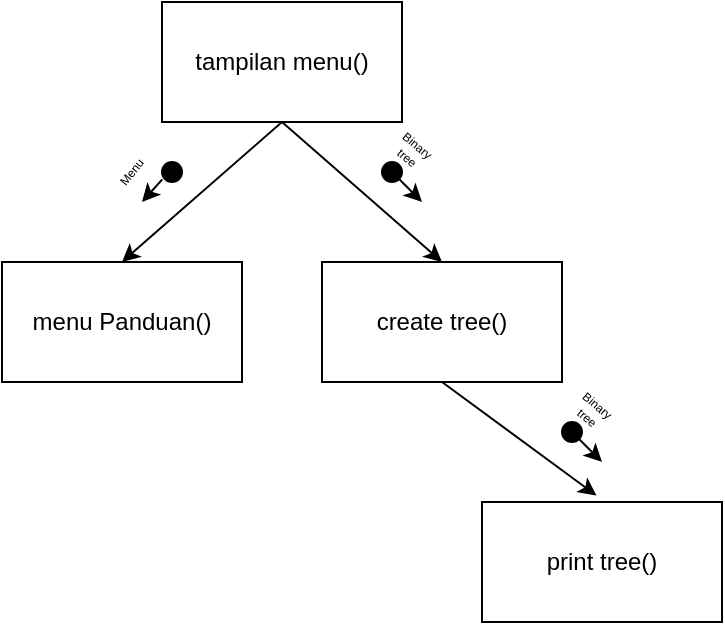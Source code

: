 <mxfile version="21.2.3" type="device">
  <diagram name="Page-1" id="9tM2IG21wUiqUrihaL9M">
    <mxGraphModel dx="518" dy="255" grid="1" gridSize="10" guides="1" tooltips="1" connect="1" arrows="1" fold="1" page="1" pageScale="1" pageWidth="827" pageHeight="1169" background="#ffffff" math="0" shadow="0">
      <root>
        <mxCell id="0" />
        <mxCell id="1" parent="0" />
        <mxCell id="4mB_eWu22lH8mbVMO2Ji-12" value="tampilan menu()" style="rounded=0;whiteSpace=wrap;html=1;" vertex="1" parent="1">
          <mxGeometry x="360" y="30" width="120" height="60" as="geometry" />
        </mxCell>
        <mxCell id="4mB_eWu22lH8mbVMO2Ji-13" value="create tree()" style="rounded=0;whiteSpace=wrap;html=1;" vertex="1" parent="1">
          <mxGeometry x="440" y="160" width="120" height="60" as="geometry" />
        </mxCell>
        <mxCell id="4mB_eWu22lH8mbVMO2Ji-14" value="menu Panduan()" style="rounded=0;whiteSpace=wrap;html=1;" vertex="1" parent="1">
          <mxGeometry x="280" y="160" width="120" height="60" as="geometry" />
        </mxCell>
        <mxCell id="4mB_eWu22lH8mbVMO2Ji-16" value="" style="endArrow=classic;html=1;rounded=0;entryX=0.5;entryY=0;entryDx=0;entryDy=0;exitX=0.5;exitY=1;exitDx=0;exitDy=0;" edge="1" parent="1" source="4mB_eWu22lH8mbVMO2Ji-12" target="4mB_eWu22lH8mbVMO2Ji-14">
          <mxGeometry width="50" height="50" relative="1" as="geometry">
            <mxPoint x="450" y="180" as="sourcePoint" />
            <mxPoint x="500" y="130" as="targetPoint" />
          </mxGeometry>
        </mxCell>
        <mxCell id="4mB_eWu22lH8mbVMO2Ji-17" value="" style="endArrow=classic;html=1;rounded=0;exitX=0.014;exitY=0.872;exitDx=0;exitDy=0;exitPerimeter=0;" edge="1" parent="1" source="4mB_eWu22lH8mbVMO2Ji-18">
          <mxGeometry width="50" height="50" relative="1" as="geometry">
            <mxPoint x="360" y="120" as="sourcePoint" />
            <mxPoint x="350" y="130" as="targetPoint" />
          </mxGeometry>
        </mxCell>
        <mxCell id="4mB_eWu22lH8mbVMO2Ji-18" value="" style="ellipse;whiteSpace=wrap;html=1;aspect=fixed;fillColor=#000000;" vertex="1" parent="1">
          <mxGeometry x="360" y="110" width="10" height="10" as="geometry" />
        </mxCell>
        <mxCell id="4mB_eWu22lH8mbVMO2Ji-19" value="Menu" style="text;html=1;strokeColor=none;fillColor=none;align=center;verticalAlign=middle;whiteSpace=wrap;rounded=0;rotation=-51;fontSize=6;" vertex="1" parent="1">
          <mxGeometry x="330" y="110" width="30" height="10" as="geometry" />
        </mxCell>
        <mxCell id="4mB_eWu22lH8mbVMO2Ji-20" value="" style="endArrow=classic;html=1;rounded=0;entryX=0.5;entryY=0;entryDx=0;entryDy=0;exitX=0.5;exitY=1;exitDx=0;exitDy=0;" edge="1" parent="1" source="4mB_eWu22lH8mbVMO2Ji-12" target="4mB_eWu22lH8mbVMO2Ji-13">
          <mxGeometry width="50" height="50" relative="1" as="geometry">
            <mxPoint x="340" y="130" as="sourcePoint" />
            <mxPoint x="390" y="80" as="targetPoint" />
          </mxGeometry>
        </mxCell>
        <mxCell id="4mB_eWu22lH8mbVMO2Ji-25" value="" style="ellipse;whiteSpace=wrap;html=1;aspect=fixed;fillColor=#000000;" vertex="1" parent="1">
          <mxGeometry x="470" y="110" width="10" height="10" as="geometry" />
        </mxCell>
        <mxCell id="4mB_eWu22lH8mbVMO2Ji-27" value="" style="endArrow=classic;html=1;rounded=0;exitX=1;exitY=1;exitDx=0;exitDy=0;" edge="1" parent="1" source="4mB_eWu22lH8mbVMO2Ji-25">
          <mxGeometry width="50" height="50" relative="1" as="geometry">
            <mxPoint x="479" y="119" as="sourcePoint" />
            <mxPoint x="490" y="130" as="targetPoint" />
          </mxGeometry>
        </mxCell>
        <mxCell id="4mB_eWu22lH8mbVMO2Ji-28" value="Binary tree" style="text;html=1;strokeColor=none;fillColor=none;align=center;verticalAlign=middle;whiteSpace=wrap;rounded=0;rotation=40;fontSize=6;" vertex="1" parent="1">
          <mxGeometry x="470" y="100" width="30" height="10" as="geometry" />
        </mxCell>
        <mxCell id="4mB_eWu22lH8mbVMO2Ji-29" value="print tree()" style="rounded=0;whiteSpace=wrap;html=1;" vertex="1" parent="1">
          <mxGeometry x="520" y="280" width="120" height="60" as="geometry" />
        </mxCell>
        <mxCell id="4mB_eWu22lH8mbVMO2Ji-30" value="" style="endArrow=classic;html=1;rounded=0;entryX=0.477;entryY=-0.054;entryDx=0;entryDy=0;exitX=0.5;exitY=1;exitDx=0;exitDy=0;entryPerimeter=0;" edge="1" parent="1" source="4mB_eWu22lH8mbVMO2Ji-13" target="4mB_eWu22lH8mbVMO2Ji-29">
          <mxGeometry width="50" height="50" relative="1" as="geometry">
            <mxPoint x="430" y="100" as="sourcePoint" />
            <mxPoint x="510" y="170" as="targetPoint" />
          </mxGeometry>
        </mxCell>
        <mxCell id="4mB_eWu22lH8mbVMO2Ji-31" value="" style="ellipse;whiteSpace=wrap;html=1;aspect=fixed;fillColor=#000000;" vertex="1" parent="1">
          <mxGeometry x="560" y="240" width="10" height="10" as="geometry" />
        </mxCell>
        <mxCell id="4mB_eWu22lH8mbVMO2Ji-32" value="" style="endArrow=classic;html=1;rounded=0;exitX=1;exitY=1;exitDx=0;exitDy=0;" edge="1" parent="1" source="4mB_eWu22lH8mbVMO2Ji-31">
          <mxGeometry width="50" height="50" relative="1" as="geometry">
            <mxPoint x="569" y="249" as="sourcePoint" />
            <mxPoint x="580" y="260" as="targetPoint" />
          </mxGeometry>
        </mxCell>
        <mxCell id="4mB_eWu22lH8mbVMO2Ji-33" value="Binary tree" style="text;html=1;strokeColor=none;fillColor=none;align=center;verticalAlign=middle;whiteSpace=wrap;rounded=0;rotation=40;fontSize=6;" vertex="1" parent="1">
          <mxGeometry x="560" y="230" width="30" height="10" as="geometry" />
        </mxCell>
      </root>
    </mxGraphModel>
  </diagram>
</mxfile>
